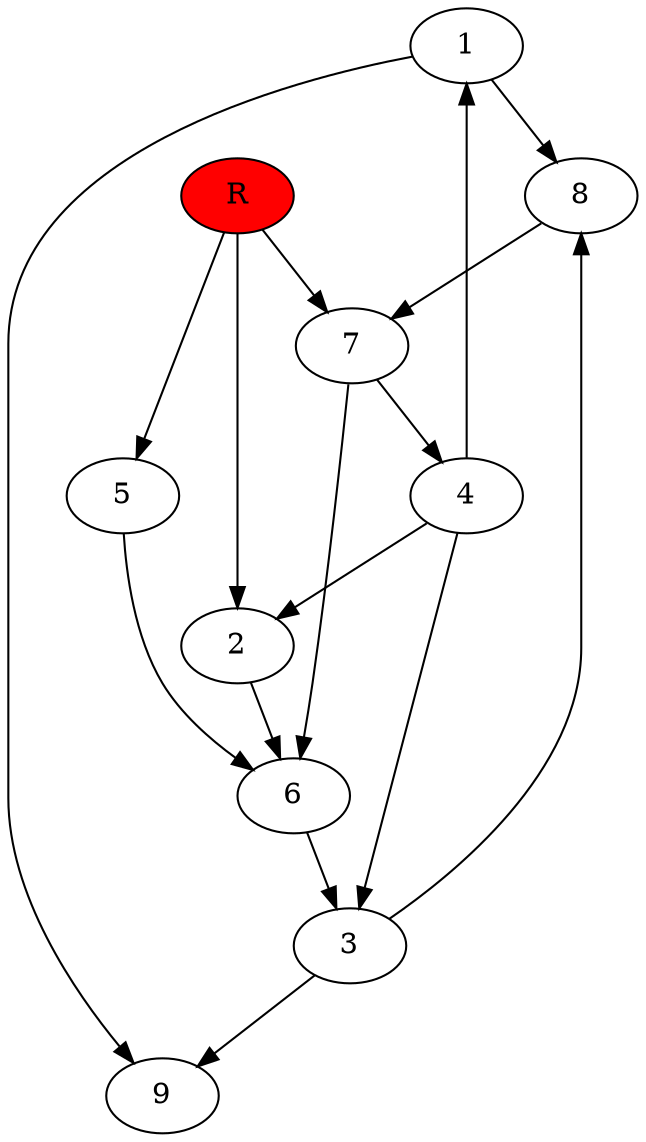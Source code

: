 digraph prb55905 {
	1
	2
	3
	4
	5
	6
	7
	8
	R [fillcolor="#ff0000" style=filled]
	1 -> 8
	1 -> 9
	2 -> 6
	3 -> 8
	3 -> 9
	4 -> 1
	4 -> 2
	4 -> 3
	5 -> 6
	6 -> 3
	7 -> 4
	7 -> 6
	8 -> 7
	R -> 2
	R -> 5
	R -> 7
}
